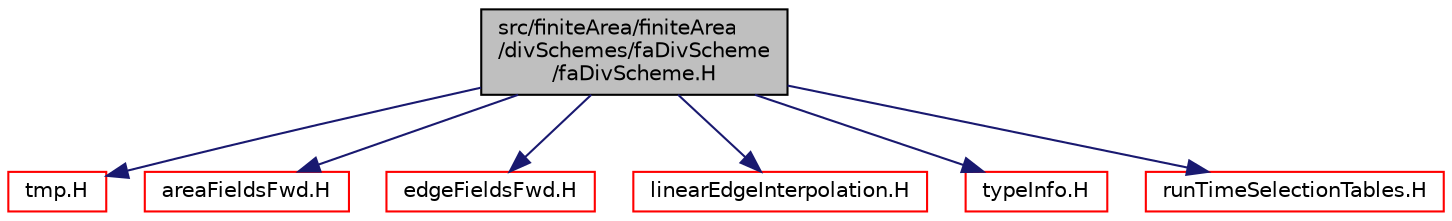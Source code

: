 digraph "src/finiteArea/finiteArea/divSchemes/faDivScheme/faDivScheme.H"
{
  bgcolor="transparent";
  edge [fontname="Helvetica",fontsize="10",labelfontname="Helvetica",labelfontsize="10"];
  node [fontname="Helvetica",fontsize="10",shape=record];
  Node1 [label="src/finiteArea/finiteArea\l/divSchemes/faDivScheme\l/faDivScheme.H",height=0.2,width=0.4,color="black", fillcolor="grey75", style="filled" fontcolor="black"];
  Node1 -> Node2 [color="midnightblue",fontsize="10",style="solid",fontname="Helvetica"];
  Node2 [label="tmp.H",height=0.2,width=0.4,color="red",URL="$tmp_8H.html"];
  Node1 -> Node3 [color="midnightblue",fontsize="10",style="solid",fontname="Helvetica"];
  Node3 [label="areaFieldsFwd.H",height=0.2,width=0.4,color="red",URL="$areaFieldsFwd_8H.html",tooltip="Forwards and collection of common area field types. "];
  Node1 -> Node4 [color="midnightblue",fontsize="10",style="solid",fontname="Helvetica"];
  Node4 [label="edgeFieldsFwd.H",height=0.2,width=0.4,color="red",URL="$edgeFieldsFwd_8H.html",tooltip="Forwards for edge field types. "];
  Node1 -> Node5 [color="midnightblue",fontsize="10",style="solid",fontname="Helvetica"];
  Node5 [label="linearEdgeInterpolation.H",height=0.2,width=0.4,color="red",URL="$linearEdgeInterpolation_8H.html"];
  Node1 -> Node6 [color="midnightblue",fontsize="10",style="solid",fontname="Helvetica"];
  Node6 [label="typeInfo.H",height=0.2,width=0.4,color="red",URL="$typeInfo_8H.html"];
  Node1 -> Node7 [color="midnightblue",fontsize="10",style="solid",fontname="Helvetica"];
  Node7 [label="runTimeSelectionTables.H",height=0.2,width=0.4,color="red",URL="$runTimeSelectionTables_8H.html",tooltip="Macros to ease declaration of run-time selection tables. "];
}
